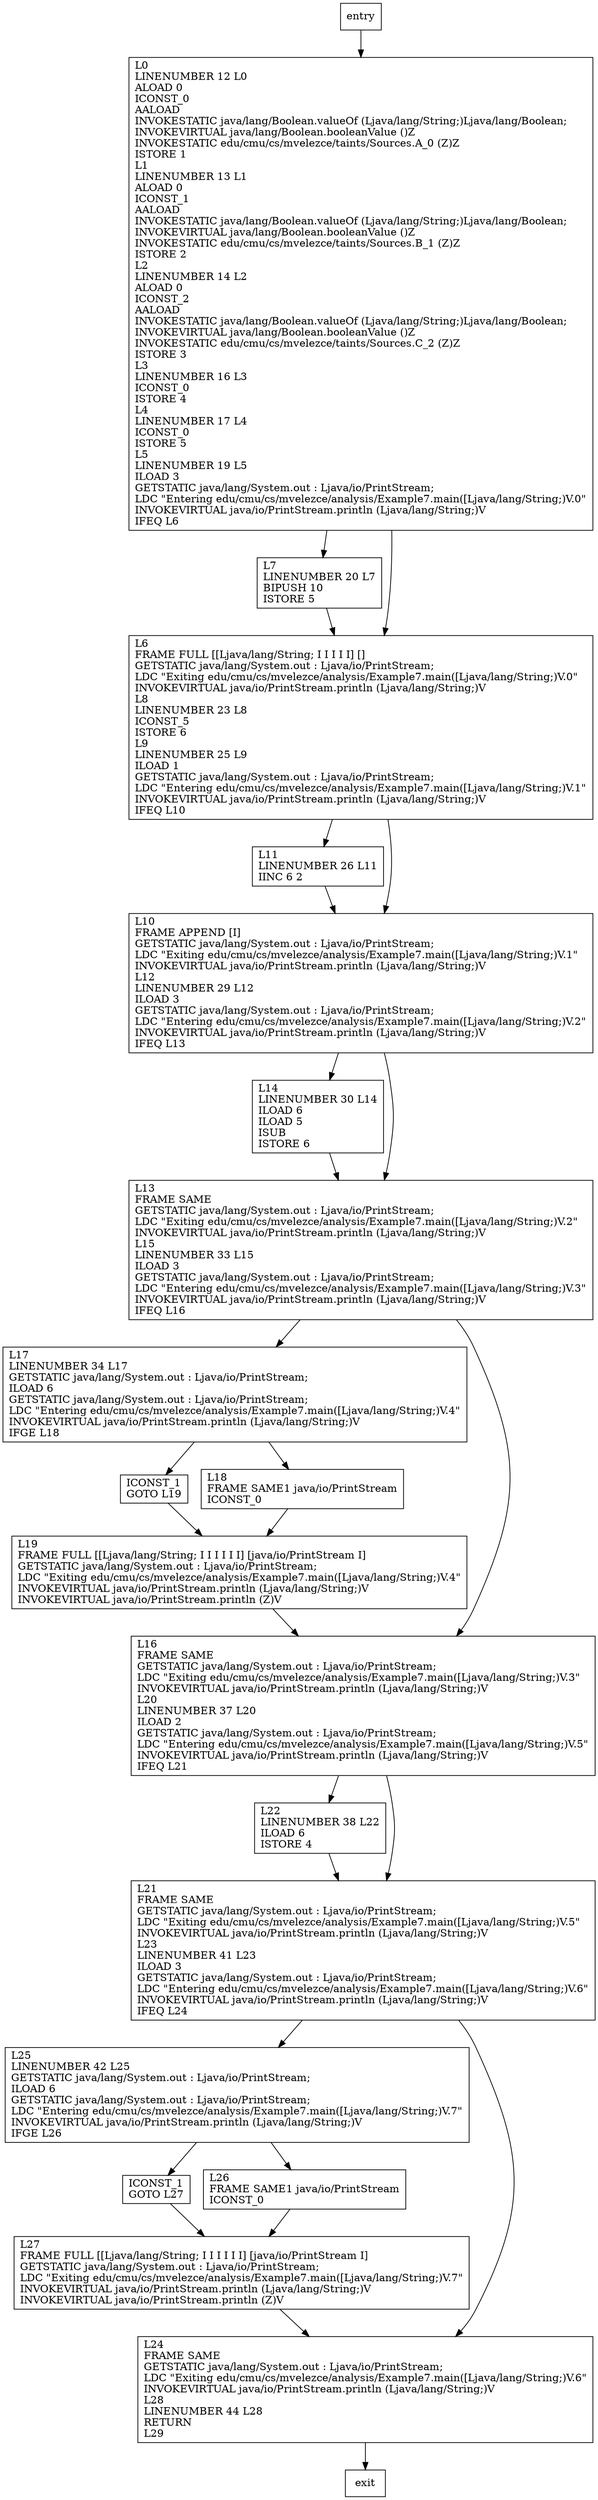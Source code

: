 digraph main {
node [shape=record];
1256061845 [label="L11\lLINENUMBER 26 L11\lIINC 6 2\l"];
921101727 [label="ICONST_1\lGOTO L19\l"];
886849749 [label="L14\lLINENUMBER 30 L14\lILOAD 6\lILOAD 5\lISUB\lISTORE 6\l"];
301470856 [label="L17\lLINENUMBER 34 L17\lGETSTATIC java/lang/System.out : Ljava/io/PrintStream;\lILOAD 6\lGETSTATIC java/lang/System.out : Ljava/io/PrintStream;\lLDC \"Entering edu/cmu/cs/mvelezce/analysis/Example7.main([Ljava/lang/String;)V.4\"\lINVOKEVIRTUAL java/io/PrintStream.println (Ljava/lang/String;)V\lIFGE L18\l"];
982068127 [label="L22\lLINENUMBER 38 L22\lILOAD 6\lISTORE 4\l"];
222522961 [label="L25\lLINENUMBER 42 L25\lGETSTATIC java/lang/System.out : Ljava/io/PrintStream;\lILOAD 6\lGETSTATIC java/lang/System.out : Ljava/io/PrintStream;\lLDC \"Entering edu/cmu/cs/mvelezce/analysis/Example7.main([Ljava/lang/String;)V.7\"\lINVOKEVIRTUAL java/io/PrintStream.println (Ljava/lang/String;)V\lIFGE L26\l"];
258548151 [label="ICONST_1\lGOTO L27\l"];
1735125919 [label="L19\lFRAME FULL [[Ljava/lang/String; I I I I I I] [java/io/PrintStream I]\lGETSTATIC java/lang/System.out : Ljava/io/PrintStream;\lLDC \"Exiting edu/cmu/cs/mvelezce/analysis/Example7.main([Ljava/lang/String;)V.4\"\lINVOKEVIRTUAL java/io/PrintStream.println (Ljava/lang/String;)V\lINVOKEVIRTUAL java/io/PrintStream.println (Z)V\l"];
1439128434 [label="L7\lLINENUMBER 20 L7\lBIPUSH 10\lISTORE 5\l"];
902585205 [label="L24\lFRAME SAME\lGETSTATIC java/lang/System.out : Ljava/io/PrintStream;\lLDC \"Exiting edu/cmu/cs/mvelezce/analysis/Example7.main([Ljava/lang/String;)V.6\"\lINVOKEVIRTUAL java/io/PrintStream.println (Ljava/lang/String;)V\lL28\lLINENUMBER 44 L28\lRETURN\lL29\l"];
432990189 [label="L27\lFRAME FULL [[Ljava/lang/String; I I I I I I] [java/io/PrintStream I]\lGETSTATIC java/lang/System.out : Ljava/io/PrintStream;\lLDC \"Exiting edu/cmu/cs/mvelezce/analysis/Example7.main([Ljava/lang/String;)V.7\"\lINVOKEVIRTUAL java/io/PrintStream.println (Ljava/lang/String;)V\lINVOKEVIRTUAL java/io/PrintStream.println (Z)V\l"];
1450447579 [label="L6\lFRAME FULL [[Ljava/lang/String; I I I I I] []\lGETSTATIC java/lang/System.out : Ljava/io/PrintStream;\lLDC \"Exiting edu/cmu/cs/mvelezce/analysis/Example7.main([Ljava/lang/String;)V.0\"\lINVOKEVIRTUAL java/io/PrintStream.println (Ljava/lang/String;)V\lL8\lLINENUMBER 23 L8\lICONST_5\lISTORE 6\lL9\lLINENUMBER 25 L9\lILOAD 1\lGETSTATIC java/lang/System.out : Ljava/io/PrintStream;\lLDC \"Entering edu/cmu/cs/mvelezce/analysis/Example7.main([Ljava/lang/String;)V.1\"\lINVOKEVIRTUAL java/io/PrintStream.println (Ljava/lang/String;)V\lIFEQ L10\l"];
1638372110 [label="L16\lFRAME SAME\lGETSTATIC java/lang/System.out : Ljava/io/PrintStream;\lLDC \"Exiting edu/cmu/cs/mvelezce/analysis/Example7.main([Ljava/lang/String;)V.3\"\lINVOKEVIRTUAL java/io/PrintStream.println (Ljava/lang/String;)V\lL20\lLINENUMBER 37 L20\lILOAD 2\lGETSTATIC java/lang/System.out : Ljava/io/PrintStream;\lLDC \"Entering edu/cmu/cs/mvelezce/analysis/Example7.main([Ljava/lang/String;)V.5\"\lINVOKEVIRTUAL java/io/PrintStream.println (Ljava/lang/String;)V\lIFEQ L21\l"];
1112039565 [label="L13\lFRAME SAME\lGETSTATIC java/lang/System.out : Ljava/io/PrintStream;\lLDC \"Exiting edu/cmu/cs/mvelezce/analysis/Example7.main([Ljava/lang/String;)V.2\"\lINVOKEVIRTUAL java/io/PrintStream.println (Ljava/lang/String;)V\lL15\lLINENUMBER 33 L15\lILOAD 3\lGETSTATIC java/lang/System.out : Ljava/io/PrintStream;\lLDC \"Entering edu/cmu/cs/mvelezce/analysis/Example7.main([Ljava/lang/String;)V.3\"\lINVOKEVIRTUAL java/io/PrintStream.println (Ljava/lang/String;)V\lIFEQ L16\l"];
210282562 [label="L21\lFRAME SAME\lGETSTATIC java/lang/System.out : Ljava/io/PrintStream;\lLDC \"Exiting edu/cmu/cs/mvelezce/analysis/Example7.main([Ljava/lang/String;)V.5\"\lINVOKEVIRTUAL java/io/PrintStream.println (Ljava/lang/String;)V\lL23\lLINENUMBER 41 L23\lILOAD 3\lGETSTATIC java/lang/System.out : Ljava/io/PrintStream;\lLDC \"Entering edu/cmu/cs/mvelezce/analysis/Example7.main([Ljava/lang/String;)V.6\"\lINVOKEVIRTUAL java/io/PrintStream.println (Ljava/lang/String;)V\lIFEQ L24\l"];
1181375360 [label="L26\lFRAME SAME1 java/io/PrintStream\lICONST_0\l"];
1626000319 [label="L18\lFRAME SAME1 java/io/PrintStream\lICONST_0\l"];
780742924 [label="L0\lLINENUMBER 12 L0\lALOAD 0\lICONST_0\lAALOAD\lINVOKESTATIC java/lang/Boolean.valueOf (Ljava/lang/String;)Ljava/lang/Boolean;\lINVOKEVIRTUAL java/lang/Boolean.booleanValue ()Z\lINVOKESTATIC edu/cmu/cs/mvelezce/taints/Sources.A_0 (Z)Z\lISTORE 1\lL1\lLINENUMBER 13 L1\lALOAD 0\lICONST_1\lAALOAD\lINVOKESTATIC java/lang/Boolean.valueOf (Ljava/lang/String;)Ljava/lang/Boolean;\lINVOKEVIRTUAL java/lang/Boolean.booleanValue ()Z\lINVOKESTATIC edu/cmu/cs/mvelezce/taints/Sources.B_1 (Z)Z\lISTORE 2\lL2\lLINENUMBER 14 L2\lALOAD 0\lICONST_2\lAALOAD\lINVOKESTATIC java/lang/Boolean.valueOf (Ljava/lang/String;)Ljava/lang/Boolean;\lINVOKEVIRTUAL java/lang/Boolean.booleanValue ()Z\lINVOKESTATIC edu/cmu/cs/mvelezce/taints/Sources.C_2 (Z)Z\lISTORE 3\lL3\lLINENUMBER 16 L3\lICONST_0\lISTORE 4\lL4\lLINENUMBER 17 L4\lICONST_0\lISTORE 5\lL5\lLINENUMBER 19 L5\lILOAD 3\lGETSTATIC java/lang/System.out : Ljava/io/PrintStream;\lLDC \"Entering edu/cmu/cs/mvelezce/analysis/Example7.main([Ljava/lang/String;)V.0\"\lINVOKEVIRTUAL java/io/PrintStream.println (Ljava/lang/String;)V\lIFEQ L6\l"];
758887059 [label="L10\lFRAME APPEND [I]\lGETSTATIC java/lang/System.out : Ljava/io/PrintStream;\lLDC \"Exiting edu/cmu/cs/mvelezce/analysis/Example7.main([Ljava/lang/String;)V.1\"\lINVOKEVIRTUAL java/io/PrintStream.println (Ljava/lang/String;)V\lL12\lLINENUMBER 29 L12\lILOAD 3\lGETSTATIC java/lang/System.out : Ljava/io/PrintStream;\lLDC \"Entering edu/cmu/cs/mvelezce/analysis/Example7.main([Ljava/lang/String;)V.2\"\lINVOKEVIRTUAL java/io/PrintStream.println (Ljava/lang/String;)V\lIFEQ L13\l"];
entry;
exit;
1256061845 -> 758887059;
921101727 -> 1735125919;
886849749 -> 1112039565;
301470856 -> 921101727;
301470856 -> 1626000319;
982068127 -> 210282562;
222522961 -> 1181375360;
222522961 -> 258548151;
258548151 -> 432990189;
1735125919 -> 1638372110;
1439128434 -> 1450447579;
902585205 -> exit;
432990189 -> 902585205;
1450447579 -> 1256061845;
1450447579 -> 758887059;
1638372110 -> 982068127;
1638372110 -> 210282562;
entry -> 780742924;
1112039565 -> 1638372110;
1112039565 -> 301470856;
210282562 -> 222522961;
210282562 -> 902585205;
1181375360 -> 432990189;
1626000319 -> 1735125919;
780742924 -> 1439128434;
780742924 -> 1450447579;
758887059 -> 1112039565;
758887059 -> 886849749;
}
